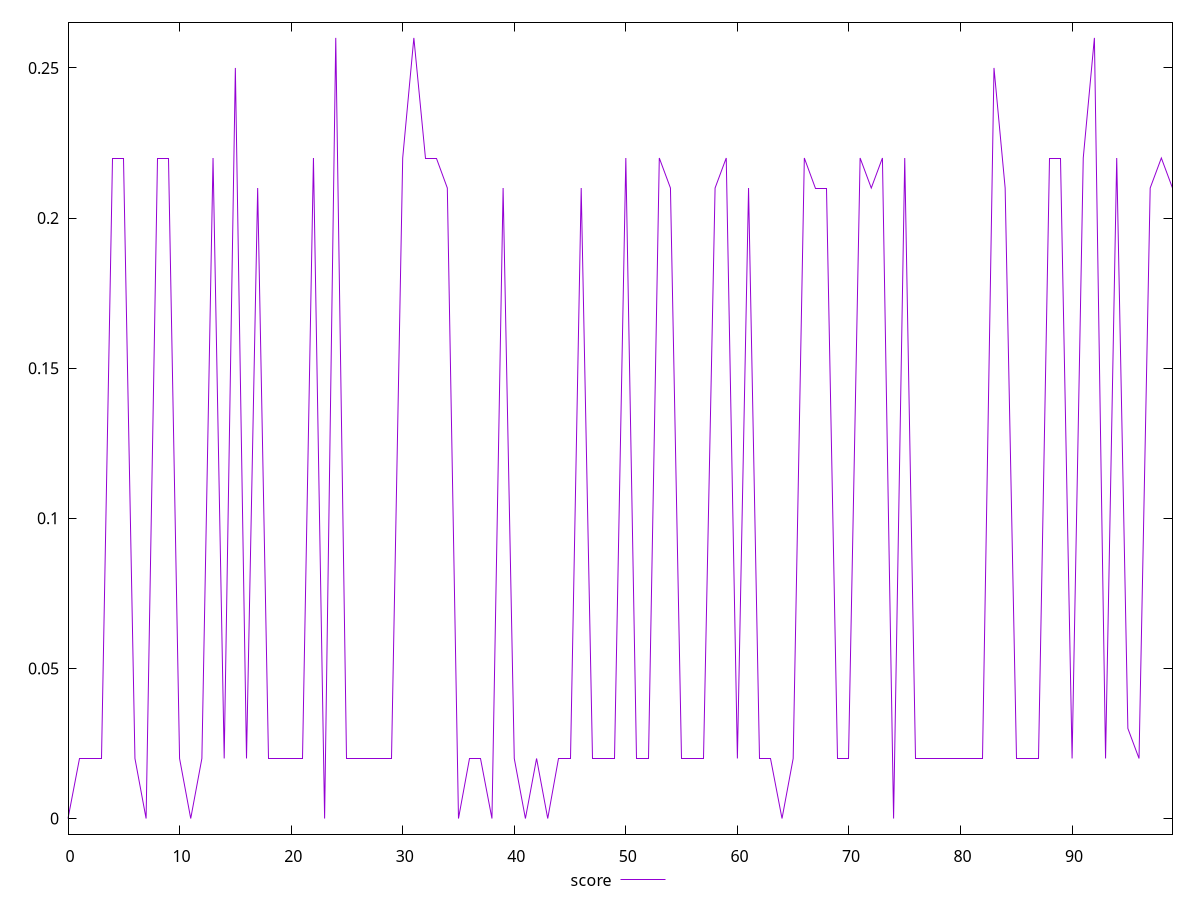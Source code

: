 reset

$score <<EOF
0 0
1 0.02
2 0.02
3 0.02
4 0.22
5 0.22
6 0.02
7 0
8 0.22
9 0.22
10 0.02
11 0
12 0.02
13 0.22
14 0.02
15 0.25
16 0.02
17 0.21
18 0.02
19 0.02
20 0.02
21 0.02
22 0.22
23 0
24 0.26
25 0.02
26 0.02
27 0.02
28 0.02
29 0.02
30 0.22
31 0.26
32 0.22
33 0.22
34 0.21
35 0
36 0.02
37 0.02
38 0
39 0.21
40 0.02
41 0
42 0.02
43 0
44 0.02
45 0.02
46 0.21
47 0.02
48 0.02
49 0.02
50 0.22
51 0.02
52 0.02
53 0.22
54 0.21
55 0.02
56 0.02
57 0.02
58 0.21
59 0.22
60 0.02
61 0.21
62 0.02
63 0.02
64 0
65 0.02
66 0.22
67 0.21
68 0.21
69 0.02
70 0.02
71 0.22
72 0.21
73 0.22
74 0
75 0.22
76 0.02
77 0.02
78 0.02
79 0.02
80 0.02
81 0.02
82 0.02
83 0.25
84 0.21
85 0.02
86 0.02
87 0.02
88 0.22
89 0.22
90 0.02
91 0.22
92 0.26
93 0.02
94 0.22
95 0.03
96 0.02
97 0.21
98 0.22
99 0.21
EOF

set key outside below
set xrange [0:99]
set yrange [-0.005200000000000001:0.2652]
set trange [-0.005200000000000001:0.2652]
set terminal svg size 640, 500 enhanced background rgb 'white'
set output "report_00019_2021-02-10T18-14-37.922Z//cumulative-layout-shift/samples/pages+cached+noadtech/score/values.svg"

plot $score title "score" with line

reset
